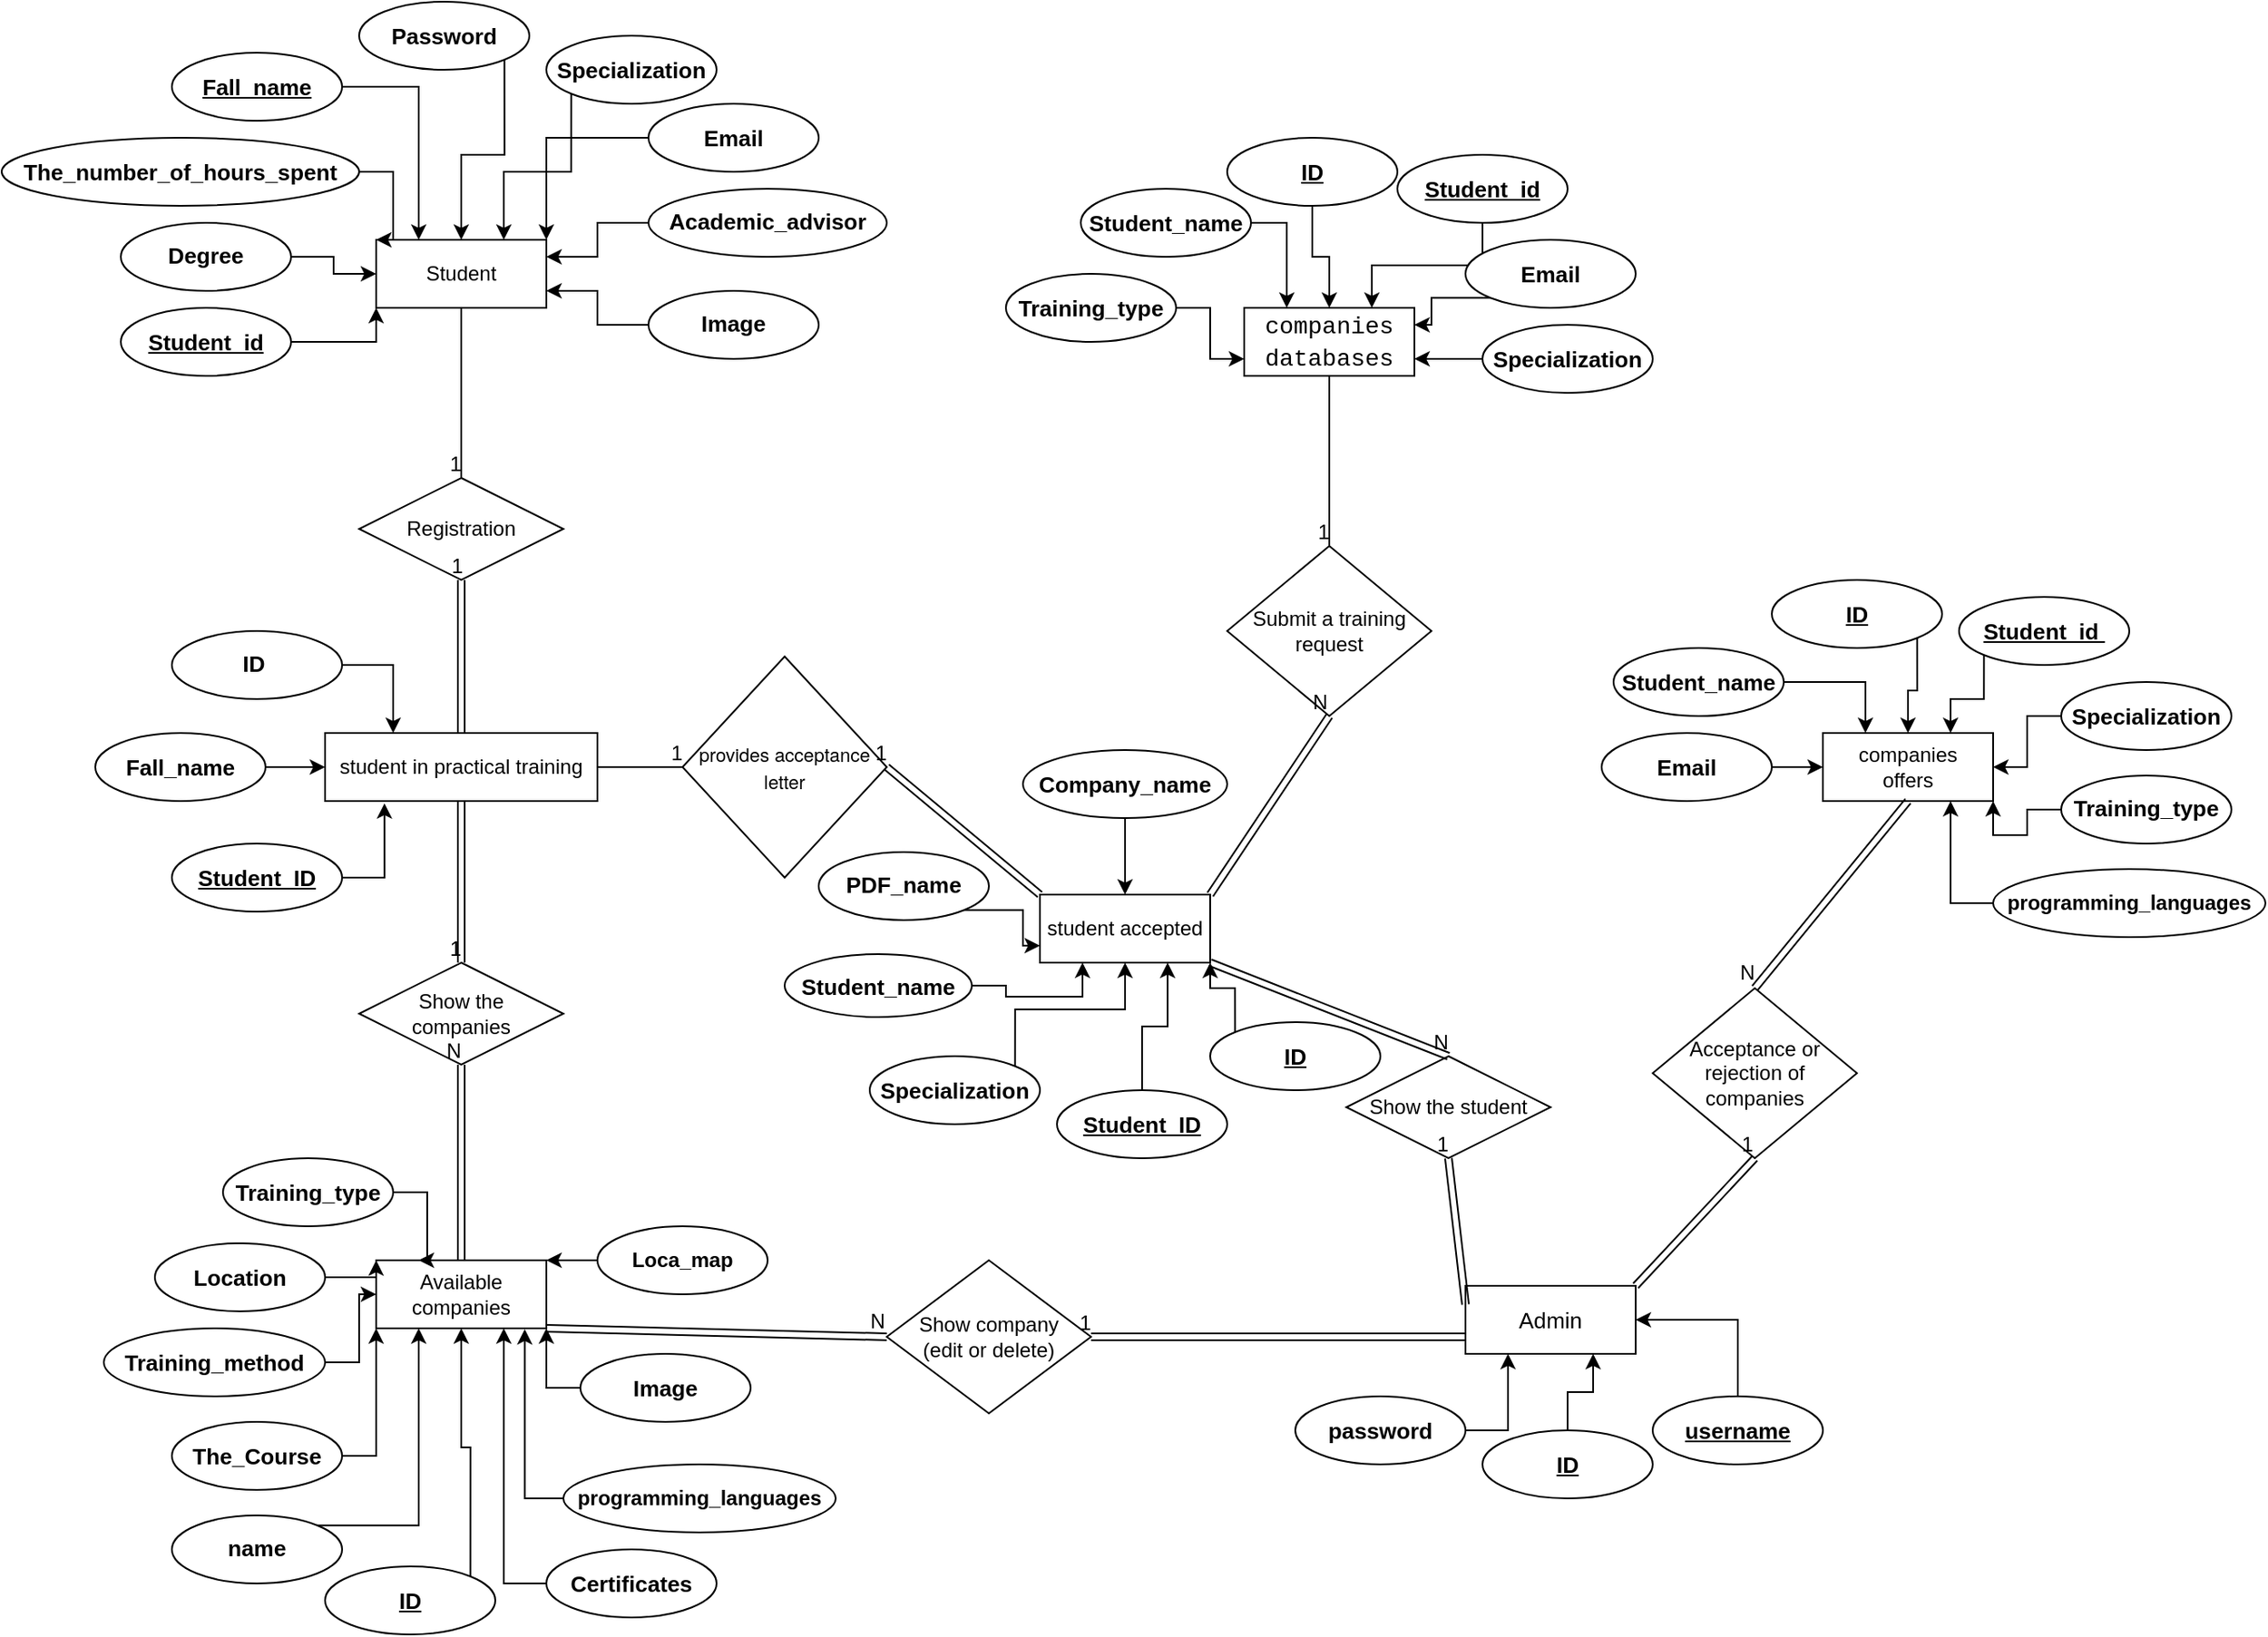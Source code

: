 <mxfile version="12.9.13" type="device"><diagram id="C5RBs43oDa-KdzZeNtuy" name="Page-1"><mxGraphModel dx="3119" dy="986" grid="1" gridSize="10" guides="1" tooltips="1" connect="1" arrows="1" fold="1" page="1" pageScale="1" pageWidth="827" pageHeight="1169" math="0" shadow="0"><root><mxCell id="WIyWlLk6GJQsqaUBKTNV-0"/><mxCell id="WIyWlLk6GJQsqaUBKTNV-1" parent="WIyWlLk6GJQsqaUBKTNV-0"/><mxCell id="EBYsE_pvQ5f8uuLPag2J-0" value="&lt;span style=&quot;font-size: 13.12px&quot;&gt;Admin&lt;/span&gt;" style="whiteSpace=wrap;html=1;align=center;" parent="WIyWlLk6GJQsqaUBKTNV-1" vertex="1"><mxGeometry x="640" y="775" width="100" height="40" as="geometry"/></mxCell><mxCell id="EBYsE_pvQ5f8uuLPag2J-1" value="student in practical training" style="whiteSpace=wrap;html=1;align=center;" parent="WIyWlLk6GJQsqaUBKTNV-1" vertex="1"><mxGeometry x="-30" y="450" width="160" height="40" as="geometry"/></mxCell><mxCell id="EBYsE_pvQ5f8uuLPag2J-2" value="student accepted" style="whiteSpace=wrap;html=1;align=center;" parent="WIyWlLk6GJQsqaUBKTNV-1" vertex="1"><mxGeometry x="390" y="545" width="100" height="40" as="geometry"/></mxCell><mxCell id="EBYsE_pvQ5f8uuLPag2J-4" value="Student" style="whiteSpace=wrap;html=1;align=center;" parent="WIyWlLk6GJQsqaUBKTNV-1" vertex="1"><mxGeometry y="160" width="100" height="40" as="geometry"/></mxCell><mxCell id="EBYsE_pvQ5f8uuLPag2J-7" value="companies&lt;br&gt;offers" style="whiteSpace=wrap;html=1;align=center;" parent="WIyWlLk6GJQsqaUBKTNV-1" vertex="1"><mxGeometry x="850" y="450" width="100" height="40" as="geometry"/></mxCell><mxCell id="EBYsE_pvQ5f8uuLPag2J-8" value="&lt;div style=&quot;font-family: &amp;#34;consolas&amp;#34; , &amp;#34;courier new&amp;#34; , monospace ; font-size: 14px ; line-height: 19px&quot;&gt;companies&lt;/div&gt;&lt;div style=&quot;font-family: &amp;#34;consolas&amp;#34; , &amp;#34;courier new&amp;#34; , monospace ; font-size: 14px ; line-height: 19px&quot;&gt;databases&lt;/div&gt;" style="whiteSpace=wrap;html=1;align=center;" parent="WIyWlLk6GJQsqaUBKTNV-1" vertex="1"><mxGeometry x="510" y="200" width="100" height="40" as="geometry"/></mxCell><mxCell id="EBYsE_pvQ5f8uuLPag2J-11" value="Available companies" style="whiteSpace=wrap;html=1;align=center;" parent="WIyWlLk6GJQsqaUBKTNV-1" vertex="1"><mxGeometry y="760" width="100" height="40" as="geometry"/></mxCell><mxCell id="EBYsE_pvQ5f8uuLPag2J-13" value="Registration" style="shape=rhombus;perimeter=rhombusPerimeter;whiteSpace=wrap;html=1;align=center;" parent="WIyWlLk6GJQsqaUBKTNV-1" vertex="1"><mxGeometry x="-10" y="300" width="120" height="60" as="geometry"/></mxCell><mxCell id="EBYsE_pvQ5f8uuLPag2J-16" value="" style="endArrow=none;html=1;rounded=0;exitX=0.5;exitY=1;exitDx=0;exitDy=0;entryX=0.5;entryY=0;entryDx=0;entryDy=0;" parent="WIyWlLk6GJQsqaUBKTNV-1" source="EBYsE_pvQ5f8uuLPag2J-4" target="EBYsE_pvQ5f8uuLPag2J-13" edge="1"><mxGeometry relative="1" as="geometry"><mxPoint x="330" y="440" as="sourcePoint"/><mxPoint x="310" y="220" as="targetPoint"/></mxGeometry></mxCell><mxCell id="EBYsE_pvQ5f8uuLPag2J-17" value="1" style="resizable=0;html=1;align=right;verticalAlign=bottom;" parent="EBYsE_pvQ5f8uuLPag2J-16" connectable="0" vertex="1"><mxGeometry x="1" relative="1" as="geometry"/></mxCell><mxCell id="EBYsE_pvQ5f8uuLPag2J-25" value="" style="shape=link;html=1;rounded=0;entryX=0.5;entryY=1;entryDx=0;entryDy=0;exitX=0.5;exitY=0;exitDx=0;exitDy=0;" parent="WIyWlLk6GJQsqaUBKTNV-1" source="EBYsE_pvQ5f8uuLPag2J-1" target="EBYsE_pvQ5f8uuLPag2J-13" edge="1"><mxGeometry relative="1" as="geometry"><mxPoint x="340" y="430" as="sourcePoint"/><mxPoint x="490" y="440" as="targetPoint"/></mxGeometry></mxCell><mxCell id="EBYsE_pvQ5f8uuLPag2J-26" value="1" style="resizable=0;html=1;align=right;verticalAlign=bottom;" parent="EBYsE_pvQ5f8uuLPag2J-25" connectable="0" vertex="1"><mxGeometry x="1" relative="1" as="geometry"><mxPoint x="1" as="offset"/></mxGeometry></mxCell><mxCell id="EBYsE_pvQ5f8uuLPag2J-27" value="&lt;span style=&quot;font-family: &amp;#34;whitney&amp;#34; , &amp;#34;helvetica neue&amp;#34; , &amp;#34;helvetica&amp;#34; , &amp;#34;arial&amp;#34; , sans-serif ; text-align: left&quot;&gt;&lt;font style=&quot;font-size: 11px&quot;&gt;provides acceptance letter&lt;/font&gt;&lt;/span&gt;" style="shape=rhombus;perimeter=rhombusPerimeter;whiteSpace=wrap;html=1;align=center;" parent="WIyWlLk6GJQsqaUBKTNV-1" vertex="1"><mxGeometry x="180" y="405" width="120" height="130" as="geometry"/></mxCell><mxCell id="EBYsE_pvQ5f8uuLPag2J-34" value="" style="shape=link;html=1;rounded=0;entryX=1;entryY=0.5;entryDx=0;entryDy=0;exitX=0;exitY=0;exitDx=0;exitDy=0;" parent="WIyWlLk6GJQsqaUBKTNV-1" source="EBYsE_pvQ5f8uuLPag2J-2" target="EBYsE_pvQ5f8uuLPag2J-27" edge="1"><mxGeometry relative="1" as="geometry"><mxPoint x="330" y="310" as="sourcePoint"/><mxPoint x="490" y="310" as="targetPoint"/></mxGeometry></mxCell><mxCell id="EBYsE_pvQ5f8uuLPag2J-35" value="1" style="resizable=0;html=1;align=right;verticalAlign=bottom;" parent="EBYsE_pvQ5f8uuLPag2J-34" connectable="0" vertex="1"><mxGeometry x="1" relative="1" as="geometry"/></mxCell><mxCell id="EBYsE_pvQ5f8uuLPag2J-38" value="" style="endArrow=none;html=1;rounded=0;exitX=1;exitY=0.5;exitDx=0;exitDy=0;entryX=0;entryY=0.5;entryDx=0;entryDy=0;" parent="WIyWlLk6GJQsqaUBKTNV-1" source="EBYsE_pvQ5f8uuLPag2J-1" target="EBYsE_pvQ5f8uuLPag2J-27" edge="1"><mxGeometry relative="1" as="geometry"><mxPoint x="330" y="310" as="sourcePoint"/><mxPoint x="490" y="310" as="targetPoint"/></mxGeometry></mxCell><mxCell id="EBYsE_pvQ5f8uuLPag2J-39" value="1" style="resizable=0;html=1;align=right;verticalAlign=bottom;" parent="EBYsE_pvQ5f8uuLPag2J-38" connectable="0" vertex="1"><mxGeometry x="1" relative="1" as="geometry"/></mxCell><mxCell id="EBYsE_pvQ5f8uuLPag2J-41" value="Show the&lt;br&gt;companies" style="shape=rhombus;perimeter=rhombusPerimeter;whiteSpace=wrap;html=1;align=center;" parent="WIyWlLk6GJQsqaUBKTNV-1" vertex="1"><mxGeometry x="-10" y="585" width="120" height="60" as="geometry"/></mxCell><mxCell id="EBYsE_pvQ5f8uuLPag2J-42" value="Acceptance or rejection of companies" style="shape=rhombus;perimeter=rhombusPerimeter;whiteSpace=wrap;html=1;align=center;" parent="WIyWlLk6GJQsqaUBKTNV-1" vertex="1"><mxGeometry x="750" y="600" width="120" height="100" as="geometry"/></mxCell><mxCell id="EBYsE_pvQ5f8uuLPag2J-43" value="Show company&lt;br&gt;(edit or delete)" style="shape=rhombus;perimeter=rhombusPerimeter;whiteSpace=wrap;html=1;align=center;" parent="WIyWlLk6GJQsqaUBKTNV-1" vertex="1"><mxGeometry x="300" y="760" width="120" height="90" as="geometry"/></mxCell><mxCell id="EBYsE_pvQ5f8uuLPag2J-44" value="" style="shape=link;html=1;rounded=0;exitX=0;exitY=0.75;exitDx=0;exitDy=0;entryX=1;entryY=0.5;entryDx=0;entryDy=0;" parent="WIyWlLk6GJQsqaUBKTNV-1" source="EBYsE_pvQ5f8uuLPag2J-0" target="EBYsE_pvQ5f8uuLPag2J-43" edge="1"><mxGeometry relative="1" as="geometry"><mxPoint x="340" y="630" as="sourcePoint"/><mxPoint x="610" y="690" as="targetPoint"/></mxGeometry></mxCell><mxCell id="EBYsE_pvQ5f8uuLPag2J-45" value="1" style="resizable=0;html=1;align=right;verticalAlign=bottom;" parent="EBYsE_pvQ5f8uuLPag2J-44" connectable="0" vertex="1"><mxGeometry x="1" relative="1" as="geometry"/></mxCell><mxCell id="EBYsE_pvQ5f8uuLPag2J-46" value="" style="shape=link;html=1;rounded=0;exitX=1;exitY=1;exitDx=0;exitDy=0;entryX=0;entryY=0.5;entryDx=0;entryDy=0;" parent="WIyWlLk6GJQsqaUBKTNV-1" source="EBYsE_pvQ5f8uuLPag2J-11" target="EBYsE_pvQ5f8uuLPag2J-43" edge="1"><mxGeometry relative="1" as="geometry"><mxPoint x="340" y="630" as="sourcePoint"/><mxPoint x="500" y="630" as="targetPoint"/></mxGeometry></mxCell><mxCell id="EBYsE_pvQ5f8uuLPag2J-47" value="N" style="resizable=0;html=1;align=right;verticalAlign=bottom;" parent="EBYsE_pvQ5f8uuLPag2J-46" connectable="0" vertex="1"><mxGeometry x="1" relative="1" as="geometry"/></mxCell><mxCell id="EBYsE_pvQ5f8uuLPag2J-48" value="" style="shape=link;html=1;rounded=0;exitX=0.5;exitY=1;exitDx=0;exitDy=0;entryX=0.5;entryY=0;entryDx=0;entryDy=0;" parent="WIyWlLk6GJQsqaUBKTNV-1" source="EBYsE_pvQ5f8uuLPag2J-7" target="EBYsE_pvQ5f8uuLPag2J-42" edge="1"><mxGeometry relative="1" as="geometry"><mxPoint x="340" y="630" as="sourcePoint"/><mxPoint x="500" y="630" as="targetPoint"/></mxGeometry></mxCell><mxCell id="EBYsE_pvQ5f8uuLPag2J-49" value="N" style="resizable=0;html=1;align=right;verticalAlign=bottom;" parent="EBYsE_pvQ5f8uuLPag2J-48" connectable="0" vertex="1"><mxGeometry x="1" relative="1" as="geometry"/></mxCell><mxCell id="EBYsE_pvQ5f8uuLPag2J-50" value="" style="shape=link;html=1;rounded=0;entryX=0.5;entryY=1;entryDx=0;entryDy=0;exitX=1;exitY=0;exitDx=0;exitDy=0;" parent="WIyWlLk6GJQsqaUBKTNV-1" source="EBYsE_pvQ5f8uuLPag2J-0" target="EBYsE_pvQ5f8uuLPag2J-42" edge="1"><mxGeometry relative="1" as="geometry"><mxPoint x="340" y="630" as="sourcePoint"/><mxPoint x="500" y="630" as="targetPoint"/></mxGeometry></mxCell><mxCell id="EBYsE_pvQ5f8uuLPag2J-51" value="1" style="resizable=0;html=1;align=right;verticalAlign=bottom;" parent="EBYsE_pvQ5f8uuLPag2J-50" connectable="0" vertex="1"><mxGeometry x="1" relative="1" as="geometry"/></mxCell><mxCell id="EBYsE_pvQ5f8uuLPag2J-52" value="Show the student" style="shape=rhombus;perimeter=rhombusPerimeter;whiteSpace=wrap;html=1;align=center;" parent="WIyWlLk6GJQsqaUBKTNV-1" vertex="1"><mxGeometry x="570" y="640" width="120" height="60" as="geometry"/></mxCell><mxCell id="EBYsE_pvQ5f8uuLPag2J-53" value="" style="shape=link;html=1;rounded=0;exitX=1;exitY=1;exitDx=0;exitDy=0;entryX=0.5;entryY=0;entryDx=0;entryDy=0;" parent="WIyWlLk6GJQsqaUBKTNV-1" source="EBYsE_pvQ5f8uuLPag2J-2" target="EBYsE_pvQ5f8uuLPag2J-52" edge="1"><mxGeometry relative="1" as="geometry"><mxPoint x="340" y="630" as="sourcePoint"/><mxPoint x="500" y="630" as="targetPoint"/></mxGeometry></mxCell><mxCell id="EBYsE_pvQ5f8uuLPag2J-54" value="N" style="resizable=0;html=1;align=right;verticalAlign=bottom;" parent="EBYsE_pvQ5f8uuLPag2J-53" connectable="0" vertex="1"><mxGeometry x="1" relative="1" as="geometry"/></mxCell><mxCell id="EBYsE_pvQ5f8uuLPag2J-55" value="" style="shape=link;html=1;rounded=0;entryX=0.5;entryY=1;entryDx=0;entryDy=0;" parent="WIyWlLk6GJQsqaUBKTNV-1" target="EBYsE_pvQ5f8uuLPag2J-52" edge="1"><mxGeometry relative="1" as="geometry"><mxPoint x="640" y="786" as="sourcePoint"/><mxPoint x="530" y="680" as="targetPoint"/></mxGeometry></mxCell><mxCell id="EBYsE_pvQ5f8uuLPag2J-56" value="1" style="resizable=0;html=1;align=right;verticalAlign=bottom;" parent="EBYsE_pvQ5f8uuLPag2J-55" connectable="0" vertex="1"><mxGeometry x="1" relative="1" as="geometry"/></mxCell><mxCell id="EBYsE_pvQ5f8uuLPag2J-58" value="Submit a training request" style="shape=rhombus;perimeter=rhombusPerimeter;whiteSpace=wrap;html=1;align=center;" parent="WIyWlLk6GJQsqaUBKTNV-1" vertex="1"><mxGeometry x="500" y="340" width="120" height="100" as="geometry"/></mxCell><mxCell id="EBYsE_pvQ5f8uuLPag2J-59" value="" style="shape=link;html=1;rounded=0;entryX=0.5;entryY=1;entryDx=0;entryDy=0;exitX=1;exitY=0;exitDx=0;exitDy=0;" parent="WIyWlLk6GJQsqaUBKTNV-1" source="EBYsE_pvQ5f8uuLPag2J-2" target="EBYsE_pvQ5f8uuLPag2J-58" edge="1"><mxGeometry relative="1" as="geometry"><mxPoint x="550" y="507" as="sourcePoint"/><mxPoint x="500" y="490" as="targetPoint"/></mxGeometry></mxCell><mxCell id="EBYsE_pvQ5f8uuLPag2J-60" value="N" style="resizable=0;html=1;align=right;verticalAlign=bottom;" parent="EBYsE_pvQ5f8uuLPag2J-59" connectable="0" vertex="1"><mxGeometry x="1" relative="1" as="geometry"/></mxCell><mxCell id="EBYsE_pvQ5f8uuLPag2J-63" value="" style="shape=link;html=1;rounded=0;exitX=0.5;exitY=0;exitDx=0;exitDy=0;entryX=0.5;entryY=1;entryDx=0;entryDy=0;" parent="WIyWlLk6GJQsqaUBKTNV-1" source="EBYsE_pvQ5f8uuLPag2J-11" target="EBYsE_pvQ5f8uuLPag2J-41" edge="1"><mxGeometry relative="1" as="geometry"><mxPoint x="340" y="630" as="sourcePoint"/><mxPoint x="500" y="630" as="targetPoint"/></mxGeometry></mxCell><mxCell id="EBYsE_pvQ5f8uuLPag2J-64" value="N" style="resizable=0;html=1;align=right;verticalAlign=bottom;" parent="EBYsE_pvQ5f8uuLPag2J-63" connectable="0" vertex="1"><mxGeometry x="1" relative="1" as="geometry"/></mxCell><mxCell id="EBYsE_pvQ5f8uuLPag2J-69" value="" style="shape=link;html=1;rounded=0;exitX=0.5;exitY=1;exitDx=0;exitDy=0;entryX=0.5;entryY=0;entryDx=0;entryDy=0;" parent="WIyWlLk6GJQsqaUBKTNV-1" source="EBYsE_pvQ5f8uuLPag2J-1" target="EBYsE_pvQ5f8uuLPag2J-41" edge="1"><mxGeometry relative="1" as="geometry"><mxPoint x="360" y="600" as="sourcePoint"/><mxPoint x="520" y="600" as="targetPoint"/></mxGeometry></mxCell><mxCell id="EBYsE_pvQ5f8uuLPag2J-70" value="1" style="resizable=0;html=1;align=right;verticalAlign=bottom;" parent="EBYsE_pvQ5f8uuLPag2J-69" connectable="0" vertex="1"><mxGeometry x="1" relative="1" as="geometry"/></mxCell><mxCell id="EBYsE_pvQ5f8uuLPag2J-72" value="" style="endArrow=none;html=1;rounded=0;exitX=0.5;exitY=1;exitDx=0;exitDy=0;entryX=0.5;entryY=0;entryDx=0;entryDy=0;" parent="WIyWlLk6GJQsqaUBKTNV-1" source="EBYsE_pvQ5f8uuLPag2J-8" target="EBYsE_pvQ5f8uuLPag2J-58" edge="1"><mxGeometry relative="1" as="geometry"><mxPoint x="360" y="330" as="sourcePoint"/><mxPoint x="520" y="330" as="targetPoint"/></mxGeometry></mxCell><mxCell id="EBYsE_pvQ5f8uuLPag2J-73" value="1" style="resizable=0;html=1;align=right;verticalAlign=bottom;" parent="EBYsE_pvQ5f8uuLPag2J-72" connectable="0" vertex="1"><mxGeometry x="1" relative="1" as="geometry"/></mxCell><mxCell id="EBYsE_pvQ5f8uuLPag2J-88" style="edgeStyle=orthogonalEdgeStyle;rounded=0;orthogonalLoop=1;jettySize=auto;html=1;exitX=1;exitY=0.5;exitDx=0;exitDy=0;entryX=0;entryY=1;entryDx=0;entryDy=0;" parent="WIyWlLk6GJQsqaUBKTNV-1" source="EBYsE_pvQ5f8uuLPag2J-74" target="EBYsE_pvQ5f8uuLPag2J-4" edge="1"><mxGeometry relative="1" as="geometry"/></mxCell><mxCell id="EBYsE_pvQ5f8uuLPag2J-74" value="&lt;span style=&quot;font-family: sans-serif ; font-size: 13.12px ; font-weight: 700 ; text-align: left&quot;&gt;Student_id&lt;/span&gt;" style="ellipse;whiteSpace=wrap;html=1;align=center;fontStyle=4;" parent="WIyWlLk6GJQsqaUBKTNV-1" vertex="1"><mxGeometry x="-150" y="200" width="100" height="40" as="geometry"/></mxCell><mxCell id="EBYsE_pvQ5f8uuLPag2J-84" style="edgeStyle=orthogonalEdgeStyle;rounded=0;orthogonalLoop=1;jettySize=auto;html=1;exitX=0;exitY=0.5;exitDx=0;exitDy=0;entryX=1;entryY=0.25;entryDx=0;entryDy=0;" parent="WIyWlLk6GJQsqaUBKTNV-1" source="EBYsE_pvQ5f8uuLPag2J-75" target="EBYsE_pvQ5f8uuLPag2J-4" edge="1"><mxGeometry relative="1" as="geometry"/></mxCell><mxCell id="EBYsE_pvQ5f8uuLPag2J-75" value="&lt;br&gt;&lt;table id=&quot;tablestructure&quot; class=&quot;table table-light table-striped table-hover w-auto&quot; style=&quot;box-sizing: border-box ; border-collapse: collapse ; margin-bottom: 1rem ; font-family: sans-serif ; font-size: 13.12px ; text-align: left ; width: auto&quot;&gt;&lt;tbody style=&quot;box-sizing: border-box&quot;&gt;&lt;tr style=&quot;box-sizing: border-box&quot;&gt;&lt;th class=&quot;nowrap&quot; style=&quot;box-sizing: border-box ; text-align: left ; padding: 0.1em 0.3em ; vertical-align: middle ; border-top: 0px solid rgb(251 , 252 , 252) ; border-right-color: rgb(251 , 252 , 252) ; border-bottom-color: rgb(251 , 252 , 252) ; border-left-color: rgb(251 , 252 , 252) ; text-shadow: rgb(255 , 255 , 255) 0px 1px 0px&quot;&gt;&lt;label for=&quot;checkbox_row_7&quot; style=&quot;box-sizing: border-box ; display: inline-block ; margin: 0.3rem 0px&quot;&gt;Academic_advisor&lt;/label&gt;&lt;/th&gt;&lt;/tr&gt;&lt;/tbody&gt;&lt;/table&gt;" style="ellipse;whiteSpace=wrap;html=1;align=center;" parent="WIyWlLk6GJQsqaUBKTNV-1" vertex="1"><mxGeometry x="160" y="130" width="140" height="40" as="geometry"/></mxCell><mxCell id="EBYsE_pvQ5f8uuLPag2J-85" style="edgeStyle=orthogonalEdgeStyle;rounded=0;orthogonalLoop=1;jettySize=auto;html=1;exitX=0;exitY=0.5;exitDx=0;exitDy=0;entryX=1;entryY=0;entryDx=0;entryDy=0;" parent="WIyWlLk6GJQsqaUBKTNV-1" source="EBYsE_pvQ5f8uuLPag2J-76" target="EBYsE_pvQ5f8uuLPag2J-4" edge="1"><mxGeometry relative="1" as="geometry"/></mxCell><mxCell id="EBYsE_pvQ5f8uuLPag2J-76" value="&lt;span style=&quot;font-family: sans-serif ; font-size: 13.12px ; font-weight: 700 ; text-align: left&quot;&gt;Email&lt;/span&gt;" style="ellipse;whiteSpace=wrap;html=1;align=center;" parent="WIyWlLk6GJQsqaUBKTNV-1" vertex="1"><mxGeometry x="160" y="80" width="100" height="40" as="geometry"/></mxCell><mxCell id="EBYsE_pvQ5f8uuLPag2J-90" style="edgeStyle=orthogonalEdgeStyle;rounded=0;orthogonalLoop=1;jettySize=auto;html=1;exitX=1;exitY=0.5;exitDx=0;exitDy=0;entryX=0;entryY=0;entryDx=0;entryDy=0;" parent="WIyWlLk6GJQsqaUBKTNV-1" source="EBYsE_pvQ5f8uuLPag2J-77" target="EBYsE_pvQ5f8uuLPag2J-4" edge="1"><mxGeometry relative="1" as="geometry"/></mxCell><mxCell id="EBYsE_pvQ5f8uuLPag2J-77" value="&lt;span style=&quot;font-family: sans-serif ; font-size: 13.12px ; font-weight: 700 ; text-align: left&quot;&gt;The_number_of_hours_spent&lt;/span&gt;" style="ellipse;whiteSpace=wrap;html=1;align=center;" parent="WIyWlLk6GJQsqaUBKTNV-1" vertex="1"><mxGeometry x="-220" y="100" width="210" height="40" as="geometry"/></mxCell><mxCell id="EBYsE_pvQ5f8uuLPag2J-89" style="edgeStyle=orthogonalEdgeStyle;rounded=0;orthogonalLoop=1;jettySize=auto;html=1;exitX=1;exitY=0.5;exitDx=0;exitDy=0;entryX=0;entryY=0.5;entryDx=0;entryDy=0;" parent="WIyWlLk6GJQsqaUBKTNV-1" source="EBYsE_pvQ5f8uuLPag2J-78" target="EBYsE_pvQ5f8uuLPag2J-4" edge="1"><mxGeometry relative="1" as="geometry"/></mxCell><mxCell id="EBYsE_pvQ5f8uuLPag2J-78" value="&lt;br&gt;&lt;table id=&quot;tablestructure&quot; class=&quot;table table-light table-striped table-hover w-auto&quot; style=&quot;box-sizing: border-box ; border-collapse: collapse ; margin-bottom: 1rem ; font-family: sans-serif ; font-size: 13.12px ; text-align: left ; width: auto&quot;&gt;&lt;tbody style=&quot;box-sizing: border-box&quot;&gt;&lt;tr style=&quot;box-sizing: border-box&quot;&gt;&lt;th class=&quot;nowrap&quot; style=&quot;box-sizing: border-box ; text-align: left ; padding: 0.1em 0.3em ; vertical-align: middle ; border-top: 0px solid rgb(251 , 252 , 252) ; border-right-color: rgb(251 , 252 , 252) ; border-bottom-color: rgb(251 , 252 , 252) ; border-left-color: rgb(251 , 252 , 252) ; text-shadow: rgb(255 , 255 , 255) 0px 1px 0px&quot;&gt;&lt;label for=&quot;checkbox_row_9&quot; style=&quot;box-sizing: border-box ; display: inline-block ; margin: 0.3rem 0px&quot;&gt;Degree&lt;/label&gt;&lt;/th&gt;&lt;/tr&gt;&lt;/tbody&gt;&lt;/table&gt;" style="ellipse;whiteSpace=wrap;html=1;align=center;" parent="WIyWlLk6GJQsqaUBKTNV-1" vertex="1"><mxGeometry x="-150" y="150" width="100" height="40" as="geometry"/></mxCell><mxCell id="EBYsE_pvQ5f8uuLPag2J-86" style="edgeStyle=orthogonalEdgeStyle;rounded=0;orthogonalLoop=1;jettySize=auto;html=1;exitX=0;exitY=1;exitDx=0;exitDy=0;entryX=0.75;entryY=0;entryDx=0;entryDy=0;" parent="WIyWlLk6GJQsqaUBKTNV-1" source="EBYsE_pvQ5f8uuLPag2J-79" target="EBYsE_pvQ5f8uuLPag2J-4" edge="1"><mxGeometry relative="1" as="geometry"/></mxCell><mxCell id="EBYsE_pvQ5f8uuLPag2J-79" value="&lt;span style=&quot;font-family: sans-serif ; font-size: 13.12px ; font-weight: 700 ; text-align: left&quot;&gt;Specialization&lt;/span&gt;" style="ellipse;whiteSpace=wrap;html=1;align=center;" parent="WIyWlLk6GJQsqaUBKTNV-1" vertex="1"><mxGeometry x="100" y="40" width="100" height="40" as="geometry"/></mxCell><mxCell id="EBYsE_pvQ5f8uuLPag2J-92" style="edgeStyle=orthogonalEdgeStyle;rounded=0;orthogonalLoop=1;jettySize=auto;html=1;exitX=1;exitY=1;exitDx=0;exitDy=0;" parent="WIyWlLk6GJQsqaUBKTNV-1" source="EBYsE_pvQ5f8uuLPag2J-80" target="EBYsE_pvQ5f8uuLPag2J-4" edge="1"><mxGeometry relative="1" as="geometry"/></mxCell><mxCell id="EBYsE_pvQ5f8uuLPag2J-80" value="&lt;span style=&quot;font-family: sans-serif ; font-size: 13.12px ; font-weight: 700 ; text-align: left&quot;&gt;Password&lt;/span&gt;" style="ellipse;whiteSpace=wrap;html=1;align=center;" parent="WIyWlLk6GJQsqaUBKTNV-1" vertex="1"><mxGeometry x="-10" y="20" width="100" height="40" as="geometry"/></mxCell><mxCell id="EBYsE_pvQ5f8uuLPag2J-83" style="edgeStyle=orthogonalEdgeStyle;rounded=0;orthogonalLoop=1;jettySize=auto;html=1;exitX=0;exitY=0.5;exitDx=0;exitDy=0;entryX=1;entryY=0.75;entryDx=0;entryDy=0;" parent="WIyWlLk6GJQsqaUBKTNV-1" source="EBYsE_pvQ5f8uuLPag2J-82" target="EBYsE_pvQ5f8uuLPag2J-4" edge="1"><mxGeometry relative="1" as="geometry"/></mxCell><mxCell id="EBYsE_pvQ5f8uuLPag2J-82" value="&lt;br&gt;&lt;table id=&quot;tablestructure&quot; class=&quot;table table-light table-striped table-hover w-auto&quot; style=&quot;box-sizing: border-box ; border-collapse: collapse ; margin-bottom: 1rem ; font-family: sans-serif ; font-size: 13.12px ; text-align: left ; width: auto&quot;&gt;&lt;tbody style=&quot;box-sizing: border-box&quot;&gt;&lt;tr style=&quot;box-sizing: border-box&quot;&gt;&lt;th class=&quot;nowrap&quot; style=&quot;box-sizing: border-box ; text-align: left ; padding: 0.1em 0.3em ; vertical-align: middle ; border-top: 0px solid rgb(251 , 252 , 252) ; border-right-color: rgb(251 , 252 , 252) ; border-bottom-color: rgb(251 , 252 , 252) ; border-left-color: rgb(251 , 252 , 252) ; text-shadow: rgb(255 , 255 , 255) 0px 1px 0px&quot;&gt;&lt;label for=&quot;checkbox_row_10&quot; style=&quot;box-sizing: border-box ; display: inline-block ; margin: 0.3rem 0px&quot;&gt;Image&lt;/label&gt;&lt;/th&gt;&lt;/tr&gt;&lt;/tbody&gt;&lt;/table&gt;" style="ellipse;whiteSpace=wrap;html=1;align=center;" parent="WIyWlLk6GJQsqaUBKTNV-1" vertex="1"><mxGeometry x="160" y="190" width="100" height="40" as="geometry"/></mxCell><mxCell id="EBYsE_pvQ5f8uuLPag2J-91" style="edgeStyle=orthogonalEdgeStyle;rounded=0;orthogonalLoop=1;jettySize=auto;html=1;exitX=1;exitY=0.5;exitDx=0;exitDy=0;entryX=0.25;entryY=0;entryDx=0;entryDy=0;" parent="WIyWlLk6GJQsqaUBKTNV-1" source="EBYsE_pvQ5f8uuLPag2J-87" target="EBYsE_pvQ5f8uuLPag2J-4" edge="1"><mxGeometry relative="1" as="geometry"/></mxCell><mxCell id="EBYsE_pvQ5f8uuLPag2J-87" value="&lt;span style=&quot;font-family: sans-serif ; font-size: 13.12px ; font-weight: 700 ; text-align: left&quot;&gt;Fall_name&lt;/span&gt;" style="ellipse;whiteSpace=wrap;html=1;align=center;fontStyle=4;" parent="WIyWlLk6GJQsqaUBKTNV-1" vertex="1"><mxGeometry x="-120" y="50" width="100" height="40" as="geometry"/></mxCell><mxCell id="EBYsE_pvQ5f8uuLPag2J-107" style="edgeStyle=orthogonalEdgeStyle;rounded=0;orthogonalLoop=1;jettySize=auto;html=1;exitX=1;exitY=0;exitDx=0;exitDy=0;entryX=0.25;entryY=1;entryDx=0;entryDy=0;" parent="WIyWlLk6GJQsqaUBKTNV-1" source="EBYsE_pvQ5f8uuLPag2J-95" target="EBYsE_pvQ5f8uuLPag2J-11" edge="1"><mxGeometry relative="1" as="geometry"/></mxCell><mxCell id="EBYsE_pvQ5f8uuLPag2J-95" value="&lt;br&gt;&lt;table id=&quot;tablestructure&quot; class=&quot;table table-light table-striped table-hover w-auto&quot; style=&quot;box-sizing: border-box ; border-collapse: collapse ; margin-bottom: 1rem ; font-family: sans-serif ; font-size: 13.12px ; text-align: left ; width: auto&quot;&gt;&lt;tbody style=&quot;box-sizing: border-box&quot;&gt;&lt;tr style=&quot;box-sizing: border-box&quot;&gt;&lt;th class=&quot;nowrap&quot; style=&quot;box-sizing: border-box ; text-align: left ; padding: 0.1em 0.3em ; vertical-align: middle ; border-top: 0px solid rgb(251 , 252 , 252) ; border-right-color: rgb(251 , 252 , 252) ; border-bottom-color: rgb(251 , 252 , 252) ; border-left-color: rgb(251 , 252 , 252) ; text-shadow: rgb(255 , 255 , 255) 0px 1px 0px&quot;&gt;&lt;label for=&quot;checkbox_row_2&quot; style=&quot;box-sizing: border-box ; display: inline-block ; margin: 0.3rem 0px&quot;&gt;name&lt;/label&gt;&lt;/th&gt;&lt;/tr&gt;&lt;/tbody&gt;&lt;/table&gt;" style="ellipse;whiteSpace=wrap;html=1;align=center;fontStyle=4;" parent="WIyWlLk6GJQsqaUBKTNV-1" vertex="1"><mxGeometry x="-120" y="910" width="100" height="40" as="geometry"/></mxCell><mxCell id="EBYsE_pvQ5f8uuLPag2J-108" style="edgeStyle=orthogonalEdgeStyle;rounded=0;orthogonalLoop=1;jettySize=auto;html=1;exitX=1;exitY=0;exitDx=0;exitDy=0;entryX=0.5;entryY=1;entryDx=0;entryDy=0;" parent="WIyWlLk6GJQsqaUBKTNV-1" source="EBYsE_pvQ5f8uuLPag2J-96" target="EBYsE_pvQ5f8uuLPag2J-11" edge="1"><mxGeometry relative="1" as="geometry"/></mxCell><mxCell id="EBYsE_pvQ5f8uuLPag2J-96" value="&lt;span style=&quot;font-family: sans-serif ; font-size: 13.12px ; font-weight: 700 ; text-align: left&quot;&gt;ID&lt;/span&gt;" style="ellipse;whiteSpace=wrap;html=1;align=center;fontStyle=4;" parent="WIyWlLk6GJQsqaUBKTNV-1" vertex="1"><mxGeometry x="-30" y="940" width="100" height="40" as="geometry"/></mxCell><mxCell id="EBYsE_pvQ5f8uuLPag2J-110" style="edgeStyle=orthogonalEdgeStyle;rounded=0;orthogonalLoop=1;jettySize=auto;html=1;exitX=0;exitY=0.5;exitDx=0;exitDy=0;entryX=1;entryY=1;entryDx=0;entryDy=0;" parent="WIyWlLk6GJQsqaUBKTNV-1" source="EBYsE_pvQ5f8uuLPag2J-97" target="EBYsE_pvQ5f8uuLPag2J-11" edge="1"><mxGeometry relative="1" as="geometry"/></mxCell><mxCell id="EBYsE_pvQ5f8uuLPag2J-97" value="&lt;span style=&quot;font-family: sans-serif ; font-size: 13.12px ; font-weight: 700 ; text-align: left&quot;&gt;Image&lt;/span&gt;" style="ellipse;whiteSpace=wrap;html=1;align=center;" parent="WIyWlLk6GJQsqaUBKTNV-1" vertex="1"><mxGeometry x="120" y="815" width="100" height="40" as="geometry"/></mxCell><mxCell id="EBYsE_pvQ5f8uuLPag2J-103" style="edgeStyle=orthogonalEdgeStyle;rounded=0;orthogonalLoop=1;jettySize=auto;html=1;exitX=1;exitY=0.5;exitDx=0;exitDy=0;entryX=0.25;entryY=0;entryDx=0;entryDy=0;" parent="WIyWlLk6GJQsqaUBKTNV-1" source="EBYsE_pvQ5f8uuLPag2J-98" target="EBYsE_pvQ5f8uuLPag2J-11" edge="1"><mxGeometry relative="1" as="geometry"/></mxCell><mxCell id="EBYsE_pvQ5f8uuLPag2J-98" value="&lt;span style=&quot;font-family: sans-serif ; font-size: 13.12px ; font-weight: 700 ; text-align: left&quot;&gt;Training_type&lt;/span&gt;" style="ellipse;whiteSpace=wrap;html=1;align=center;" parent="WIyWlLk6GJQsqaUBKTNV-1" vertex="1"><mxGeometry x="-90" y="700" width="100" height="40" as="geometry"/></mxCell><mxCell id="EBYsE_pvQ5f8uuLPag2J-109" style="edgeStyle=orthogonalEdgeStyle;rounded=0;orthogonalLoop=1;jettySize=auto;html=1;exitX=0;exitY=0.5;exitDx=0;exitDy=0;entryX=0.75;entryY=1;entryDx=0;entryDy=0;" parent="WIyWlLk6GJQsqaUBKTNV-1" source="EBYsE_pvQ5f8uuLPag2J-99" target="EBYsE_pvQ5f8uuLPag2J-11" edge="1"><mxGeometry relative="1" as="geometry"/></mxCell><mxCell id="EBYsE_pvQ5f8uuLPag2J-99" value="&lt;span style=&quot;font-family: sans-serif ; font-size: 13.12px ; font-weight: 700 ; text-align: left&quot;&gt;Certificates&lt;/span&gt;" style="ellipse;whiteSpace=wrap;html=1;align=center;" parent="WIyWlLk6GJQsqaUBKTNV-1" vertex="1"><mxGeometry x="100" y="930" width="100" height="40" as="geometry"/></mxCell><mxCell id="EBYsE_pvQ5f8uuLPag2J-104" style="edgeStyle=orthogonalEdgeStyle;rounded=0;orthogonalLoop=1;jettySize=auto;html=1;exitX=1;exitY=0.5;exitDx=0;exitDy=0;entryX=0;entryY=0;entryDx=0;entryDy=0;" parent="WIyWlLk6GJQsqaUBKTNV-1" source="EBYsE_pvQ5f8uuLPag2J-100" target="EBYsE_pvQ5f8uuLPag2J-11" edge="1"><mxGeometry relative="1" as="geometry"/></mxCell><mxCell id="EBYsE_pvQ5f8uuLPag2J-100" value="&lt;span style=&quot;font-family: sans-serif ; font-size: 13.12px ; font-weight: 700 ; text-align: left&quot;&gt;Location&lt;/span&gt;" style="ellipse;whiteSpace=wrap;html=1;align=center;" parent="WIyWlLk6GJQsqaUBKTNV-1" vertex="1"><mxGeometry x="-130" y="750" width="100" height="40" as="geometry"/></mxCell><mxCell id="EBYsE_pvQ5f8uuLPag2J-105" style="edgeStyle=orthogonalEdgeStyle;rounded=0;orthogonalLoop=1;jettySize=auto;html=1;exitX=1;exitY=0.5;exitDx=0;exitDy=0;entryX=0;entryY=0.5;entryDx=0;entryDy=0;" parent="WIyWlLk6GJQsqaUBKTNV-1" source="EBYsE_pvQ5f8uuLPag2J-101" target="EBYsE_pvQ5f8uuLPag2J-11" edge="1"><mxGeometry relative="1" as="geometry"/></mxCell><mxCell id="EBYsE_pvQ5f8uuLPag2J-101" value="&lt;span style=&quot;font-family: sans-serif ; font-size: 13.12px ; font-weight: 700 ; text-align: left&quot;&gt;Training_method&lt;/span&gt;" style="ellipse;whiteSpace=wrap;html=1;align=center;" parent="WIyWlLk6GJQsqaUBKTNV-1" vertex="1"><mxGeometry x="-160" y="800" width="130" height="40" as="geometry"/></mxCell><mxCell id="EBYsE_pvQ5f8uuLPag2J-106" style="edgeStyle=orthogonalEdgeStyle;rounded=0;orthogonalLoop=1;jettySize=auto;html=1;exitX=1;exitY=0.5;exitDx=0;exitDy=0;entryX=0;entryY=1;entryDx=0;entryDy=0;" parent="WIyWlLk6GJQsqaUBKTNV-1" source="EBYsE_pvQ5f8uuLPag2J-102" target="EBYsE_pvQ5f8uuLPag2J-11" edge="1"><mxGeometry relative="1" as="geometry"/></mxCell><mxCell id="EBYsE_pvQ5f8uuLPag2J-102" value="&lt;span style=&quot;font-family: sans-serif ; font-size: 13.12px ; font-weight: 700 ; text-align: left&quot;&gt;The_Course&lt;/span&gt;" style="ellipse;whiteSpace=wrap;html=1;align=center;" parent="WIyWlLk6GJQsqaUBKTNV-1" vertex="1"><mxGeometry x="-120" y="855" width="100" height="40" as="geometry"/></mxCell><mxCell id="EBYsE_pvQ5f8uuLPag2J-115" style="edgeStyle=orthogonalEdgeStyle;rounded=0;orthogonalLoop=1;jettySize=auto;html=1;exitX=0.5;exitY=0;exitDx=0;exitDy=0;entryX=0.75;entryY=1;entryDx=0;entryDy=0;" parent="WIyWlLk6GJQsqaUBKTNV-1" source="EBYsE_pvQ5f8uuLPag2J-111" target="EBYsE_pvQ5f8uuLPag2J-0" edge="1"><mxGeometry relative="1" as="geometry"/></mxCell><mxCell id="EBYsE_pvQ5f8uuLPag2J-111" value="&lt;span style=&quot;font-family: sans-serif ; font-size: 13.12px ; font-weight: 700 ; text-align: left&quot;&gt;ID&lt;/span&gt;" style="ellipse;whiteSpace=wrap;html=1;align=center;fontStyle=4;" parent="WIyWlLk6GJQsqaUBKTNV-1" vertex="1"><mxGeometry x="650" y="860" width="100" height="40" as="geometry"/></mxCell><mxCell id="EBYsE_pvQ5f8uuLPag2J-114" style="edgeStyle=orthogonalEdgeStyle;rounded=0;orthogonalLoop=1;jettySize=auto;html=1;exitX=0.5;exitY=0;exitDx=0;exitDy=0;entryX=1;entryY=0.5;entryDx=0;entryDy=0;" parent="WIyWlLk6GJQsqaUBKTNV-1" source="EBYsE_pvQ5f8uuLPag2J-112" target="EBYsE_pvQ5f8uuLPag2J-0" edge="1"><mxGeometry relative="1" as="geometry"/></mxCell><mxCell id="EBYsE_pvQ5f8uuLPag2J-112" value="&lt;span style=&quot;font-family: sans-serif ; font-size: 13.12px ; font-weight: 700 ; text-align: left&quot;&gt;username&lt;/span&gt;" style="ellipse;whiteSpace=wrap;html=1;align=center;fontStyle=4;" parent="WIyWlLk6GJQsqaUBKTNV-1" vertex="1"><mxGeometry x="750" y="840" width="100" height="40" as="geometry"/></mxCell><mxCell id="EBYsE_pvQ5f8uuLPag2J-116" style="edgeStyle=orthogonalEdgeStyle;rounded=0;orthogonalLoop=1;jettySize=auto;html=1;exitX=1;exitY=0.5;exitDx=0;exitDy=0;entryX=0.25;entryY=1;entryDx=0;entryDy=0;" parent="WIyWlLk6GJQsqaUBKTNV-1" source="EBYsE_pvQ5f8uuLPag2J-113" target="EBYsE_pvQ5f8uuLPag2J-0" edge="1"><mxGeometry relative="1" as="geometry"/></mxCell><mxCell id="EBYsE_pvQ5f8uuLPag2J-113" value="&lt;span style=&quot;font-family: sans-serif ; font-size: 13.12px ; font-weight: 700 ; text-align: left&quot;&gt;password&lt;/span&gt;" style="ellipse;whiteSpace=wrap;html=1;align=center;" parent="WIyWlLk6GJQsqaUBKTNV-1" vertex="1"><mxGeometry x="540" y="840" width="100" height="40" as="geometry"/></mxCell><mxCell id="EBYsE_pvQ5f8uuLPag2J-125" style="edgeStyle=orthogonalEdgeStyle;rounded=0;orthogonalLoop=1;jettySize=auto;html=1;exitX=0;exitY=1;exitDx=0;exitDy=0;entryX=0.75;entryY=0;entryDx=0;entryDy=0;" parent="WIyWlLk6GJQsqaUBKTNV-1" source="EBYsE_pvQ5f8uuLPag2J-117" target="EBYsE_pvQ5f8uuLPag2J-7" edge="1"><mxGeometry relative="1" as="geometry"/></mxCell><mxCell id="EBYsE_pvQ5f8uuLPag2J-117" value="&lt;span style=&quot;font-family: sans-serif ; font-size: 13.12px ; font-weight: 700 ; text-align: left&quot;&gt;Student_id&amp;nbsp;&lt;/span&gt;" style="ellipse;whiteSpace=wrap;html=1;align=center;fontStyle=4;" parent="WIyWlLk6GJQsqaUBKTNV-1" vertex="1"><mxGeometry x="930" y="370" width="100" height="40" as="geometry"/></mxCell><mxCell id="EBYsE_pvQ5f8uuLPag2J-126" style="edgeStyle=orthogonalEdgeStyle;rounded=0;orthogonalLoop=1;jettySize=auto;html=1;exitX=1;exitY=1;exitDx=0;exitDy=0;entryX=0.5;entryY=0;entryDx=0;entryDy=0;" parent="WIyWlLk6GJQsqaUBKTNV-1" source="EBYsE_pvQ5f8uuLPag2J-118" target="EBYsE_pvQ5f8uuLPag2J-7" edge="1"><mxGeometry relative="1" as="geometry"/></mxCell><mxCell id="EBYsE_pvQ5f8uuLPag2J-118" value="&lt;span style=&quot;font-family: sans-serif ; font-size: 13.12px ; font-weight: 700 ; text-align: left&quot;&gt;ID&lt;/span&gt;" style="ellipse;whiteSpace=wrap;html=1;align=center;fontStyle=4;" parent="WIyWlLk6GJQsqaUBKTNV-1" vertex="1"><mxGeometry x="820" y="360" width="100" height="40" as="geometry"/></mxCell><mxCell id="EBYsE_pvQ5f8uuLPag2J-128" style="edgeStyle=orthogonalEdgeStyle;rounded=0;orthogonalLoop=1;jettySize=auto;html=1;exitX=1;exitY=0.5;exitDx=0;exitDy=0;entryX=0;entryY=0.5;entryDx=0;entryDy=0;" parent="WIyWlLk6GJQsqaUBKTNV-1" source="EBYsE_pvQ5f8uuLPag2J-119" target="EBYsE_pvQ5f8uuLPag2J-7" edge="1"><mxGeometry relative="1" as="geometry"/></mxCell><mxCell id="EBYsE_pvQ5f8uuLPag2J-119" value="&lt;span style=&quot;font-family: sans-serif ; font-size: 13.12px ; font-weight: 700 ; text-align: left&quot;&gt;Email&lt;/span&gt;" style="ellipse;whiteSpace=wrap;html=1;align=center;" parent="WIyWlLk6GJQsqaUBKTNV-1" vertex="1"><mxGeometry x="720" y="450" width="100" height="40" as="geometry"/></mxCell><mxCell id="EBYsE_pvQ5f8uuLPag2J-123" style="edgeStyle=orthogonalEdgeStyle;rounded=0;orthogonalLoop=1;jettySize=auto;html=1;exitX=0;exitY=0.5;exitDx=0;exitDy=0;entryX=1;entryY=1;entryDx=0;entryDy=0;" parent="WIyWlLk6GJQsqaUBKTNV-1" source="EBYsE_pvQ5f8uuLPag2J-120" target="EBYsE_pvQ5f8uuLPag2J-7" edge="1"><mxGeometry relative="1" as="geometry"/></mxCell><mxCell id="EBYsE_pvQ5f8uuLPag2J-120" value="&lt;br&gt;&lt;table id=&quot;tablestructure&quot; class=&quot;table table-light table-striped table-hover w-auto&quot; style=&quot;box-sizing: border-box ; border-collapse: collapse ; margin-bottom: 1rem ; font-family: sans-serif ; font-size: 13.12px ; text-align: left ; width: auto&quot;&gt;&lt;tbody style=&quot;box-sizing: border-box&quot;&gt;&lt;tr style=&quot;box-sizing: border-box&quot;&gt;&lt;th class=&quot;nowrap&quot; style=&quot;box-sizing: border-box ; text-align: left ; padding: 0.1em 0.3em ; vertical-align: middle ; border-top: 0px solid rgb(251 , 252 , 252) ; border-right-color: rgb(251 , 252 , 252) ; border-bottom-color: rgb(251 , 252 , 252) ; border-left-color: rgb(251 , 252 , 252) ; text-shadow: rgb(255 , 255 , 255) 0px 1px 0px&quot;&gt;&lt;label for=&quot;checkbox_row_6&quot; style=&quot;box-sizing: border-box ; display: inline-block ; margin: 0.3rem 0px&quot;&gt;Training_type&lt;/label&gt;&lt;/th&gt;&lt;/tr&gt;&lt;/tbody&gt;&lt;/table&gt;" style="ellipse;whiteSpace=wrap;html=1;align=center;" parent="WIyWlLk6GJQsqaUBKTNV-1" vertex="1"><mxGeometry x="990" y="475" width="100" height="40" as="geometry"/></mxCell><mxCell id="EBYsE_pvQ5f8uuLPag2J-124" style="edgeStyle=orthogonalEdgeStyle;rounded=0;orthogonalLoop=1;jettySize=auto;html=1;exitX=0;exitY=0.5;exitDx=0;exitDy=0;entryX=1;entryY=0.5;entryDx=0;entryDy=0;" parent="WIyWlLk6GJQsqaUBKTNV-1" source="EBYsE_pvQ5f8uuLPag2J-121" target="EBYsE_pvQ5f8uuLPag2J-7" edge="1"><mxGeometry relative="1" as="geometry"/></mxCell><mxCell id="EBYsE_pvQ5f8uuLPag2J-121" value="&lt;span style=&quot;font-family: sans-serif ; font-size: 13.12px ; font-weight: 700 ; text-align: left&quot;&gt;Specialization&lt;/span&gt;" style="ellipse;whiteSpace=wrap;html=1;align=center;" parent="WIyWlLk6GJQsqaUBKTNV-1" vertex="1"><mxGeometry x="990" y="420" width="100" height="40" as="geometry"/></mxCell><mxCell id="EBYsE_pvQ5f8uuLPag2J-127" style="edgeStyle=orthogonalEdgeStyle;rounded=0;orthogonalLoop=1;jettySize=auto;html=1;exitX=1;exitY=0.5;exitDx=0;exitDy=0;entryX=0.25;entryY=0;entryDx=0;entryDy=0;" parent="WIyWlLk6GJQsqaUBKTNV-1" source="EBYsE_pvQ5f8uuLPag2J-122" target="EBYsE_pvQ5f8uuLPag2J-7" edge="1"><mxGeometry relative="1" as="geometry"/></mxCell><mxCell id="EBYsE_pvQ5f8uuLPag2J-122" value="&lt;span style=&quot;font-family: sans-serif ; font-size: 13.12px ; font-weight: 700 ; text-align: left&quot;&gt;Student_name&lt;/span&gt;" style="ellipse;whiteSpace=wrap;html=1;align=center;" parent="WIyWlLk6GJQsqaUBKTNV-1" vertex="1"><mxGeometry x="727" y="400" width="100" height="40" as="geometry"/></mxCell><mxCell id="EBYsE_pvQ5f8uuLPag2J-132" style="edgeStyle=orthogonalEdgeStyle;rounded=0;orthogonalLoop=1;jettySize=auto;html=1;exitX=1;exitY=0.5;exitDx=0;exitDy=0;entryX=0.218;entryY=1.033;entryDx=0;entryDy=0;entryPerimeter=0;" parent="WIyWlLk6GJQsqaUBKTNV-1" source="EBYsE_pvQ5f8uuLPag2J-129" target="EBYsE_pvQ5f8uuLPag2J-1" edge="1"><mxGeometry relative="1" as="geometry"/></mxCell><mxCell id="EBYsE_pvQ5f8uuLPag2J-129" value="&lt;span style=&quot;font-family: sans-serif ; font-size: 13.12px ; font-weight: 700 ; text-align: left&quot;&gt;Student_ID&lt;/span&gt;" style="ellipse;whiteSpace=wrap;html=1;align=center;fontStyle=4;" parent="WIyWlLk6GJQsqaUBKTNV-1" vertex="1"><mxGeometry x="-120" y="515" width="100" height="40" as="geometry"/></mxCell><mxCell id="EBYsE_pvQ5f8uuLPag2J-134" style="edgeStyle=orthogonalEdgeStyle;rounded=0;orthogonalLoop=1;jettySize=auto;html=1;exitX=1;exitY=0.5;exitDx=0;exitDy=0;entryX=0.25;entryY=0;entryDx=0;entryDy=0;" parent="WIyWlLk6GJQsqaUBKTNV-1" source="EBYsE_pvQ5f8uuLPag2J-130" target="EBYsE_pvQ5f8uuLPag2J-1" edge="1"><mxGeometry relative="1" as="geometry"/></mxCell><mxCell id="EBYsE_pvQ5f8uuLPag2J-130" value="&lt;br&gt;&lt;table id=&quot;tablestructure&quot; class=&quot;table table-light table-striped table-hover w-auto&quot; style=&quot;box-sizing: border-box ; border-collapse: collapse ; margin-bottom: 1rem ; font-family: sans-serif ; font-size: 13.12px ; text-align: left ; width: auto&quot;&gt;&lt;tbody style=&quot;box-sizing: border-box&quot;&gt;&lt;tr style=&quot;box-sizing: border-box&quot;&gt;&lt;th class=&quot;nowrap&quot; style=&quot;box-sizing: border-box ; text-align: left ; padding: 0.1em 0.3em ; vertical-align: middle ; border-top: 0px solid rgb(251 , 252 , 252) ; border-right-color: rgb(251 , 252 , 252) ; border-bottom-color: rgb(251 , 252 , 252) ; border-left-color: rgb(251 , 252 , 252) ; text-shadow: rgb(255 , 255 , 255) 0px 1px 0px&quot;&gt;&lt;label for=&quot;checkbox_row_1&quot; style=&quot;box-sizing: border-box ; display: inline-block ; margin: 0.3rem 0px&quot;&gt;ID&amp;nbsp;&lt;/label&gt;&lt;/th&gt;&lt;/tr&gt;&lt;/tbody&gt;&lt;/table&gt;" style="ellipse;whiteSpace=wrap;html=1;align=center;fontStyle=4;" parent="WIyWlLk6GJQsqaUBKTNV-1" vertex="1"><mxGeometry x="-120" y="390" width="100" height="40" as="geometry"/></mxCell><mxCell id="EBYsE_pvQ5f8uuLPag2J-133" style="edgeStyle=orthogonalEdgeStyle;rounded=0;orthogonalLoop=1;jettySize=auto;html=1;exitX=1;exitY=0.5;exitDx=0;exitDy=0;entryX=0;entryY=0.5;entryDx=0;entryDy=0;" parent="WIyWlLk6GJQsqaUBKTNV-1" source="EBYsE_pvQ5f8uuLPag2J-131" target="EBYsE_pvQ5f8uuLPag2J-1" edge="1"><mxGeometry relative="1" as="geometry"/></mxCell><mxCell id="EBYsE_pvQ5f8uuLPag2J-131" value="&lt;span style=&quot;font-family: sans-serif ; font-size: 13.12px ; font-weight: 700 ; text-align: left&quot;&gt;Fall_name&lt;/span&gt;" style="ellipse;whiteSpace=wrap;html=1;align=center;" parent="WIyWlLk6GJQsqaUBKTNV-1" vertex="1"><mxGeometry x="-165" y="450" width="100" height="40" as="geometry"/></mxCell><mxCell id="EBYsE_pvQ5f8uuLPag2J-145" style="edgeStyle=orthogonalEdgeStyle;rounded=0;orthogonalLoop=1;jettySize=auto;html=1;exitX=0.5;exitY=0;exitDx=0;exitDy=0;entryX=0.75;entryY=1;entryDx=0;entryDy=0;" parent="WIyWlLk6GJQsqaUBKTNV-1" source="EBYsE_pvQ5f8uuLPag2J-135" target="EBYsE_pvQ5f8uuLPag2J-2" edge="1"><mxGeometry relative="1" as="geometry"/></mxCell><mxCell id="EBYsE_pvQ5f8uuLPag2J-135" value="&lt;span style=&quot;font-family: sans-serif ; font-size: 13.12px ; font-weight: 700 ; text-align: left&quot;&gt;Student_ID&lt;/span&gt;" style="ellipse;whiteSpace=wrap;html=1;align=center;fontStyle=4;" parent="WIyWlLk6GJQsqaUBKTNV-1" vertex="1"><mxGeometry x="400" y="660" width="100" height="40" as="geometry"/></mxCell><mxCell id="EBYsE_pvQ5f8uuLPag2J-144" style="edgeStyle=orthogonalEdgeStyle;rounded=0;orthogonalLoop=1;jettySize=auto;html=1;exitX=0;exitY=0;exitDx=0;exitDy=0;entryX=1;entryY=1;entryDx=0;entryDy=0;" parent="WIyWlLk6GJQsqaUBKTNV-1" source="EBYsE_pvQ5f8uuLPag2J-136" target="EBYsE_pvQ5f8uuLPag2J-2" edge="1"><mxGeometry relative="1" as="geometry"/></mxCell><mxCell id="EBYsE_pvQ5f8uuLPag2J-136" value="&lt;span style=&quot;font-family: sans-serif ; font-size: 13.12px ; font-weight: 700 ; text-align: left&quot;&gt;ID&lt;/span&gt;" style="ellipse;whiteSpace=wrap;html=1;align=center;fontStyle=4;" parent="WIyWlLk6GJQsqaUBKTNV-1" vertex="1"><mxGeometry x="490" y="620" width="100" height="40" as="geometry"/></mxCell><mxCell id="EBYsE_pvQ5f8uuLPag2J-148" style="edgeStyle=orthogonalEdgeStyle;rounded=0;orthogonalLoop=1;jettySize=auto;html=1;exitX=1;exitY=1;exitDx=0;exitDy=0;entryX=0;entryY=0.75;entryDx=0;entryDy=0;" parent="WIyWlLk6GJQsqaUBKTNV-1" source="EBYsE_pvQ5f8uuLPag2J-137" target="EBYsE_pvQ5f8uuLPag2J-2" edge="1"><mxGeometry relative="1" as="geometry"/></mxCell><mxCell id="EBYsE_pvQ5f8uuLPag2J-137" value="&lt;br&gt;&lt;table id=&quot;tablestructure&quot; class=&quot;table table-light table-striped table-hover w-auto&quot; style=&quot;box-sizing: border-box ; border-collapse: collapse ; margin-bottom: 1rem ; font-family: sans-serif ; font-size: 13.12px ; text-align: left ; width: auto&quot;&gt;&lt;tbody style=&quot;box-sizing: border-box&quot;&gt;&lt;tr style=&quot;box-sizing: border-box&quot;&gt;&lt;th class=&quot;nowrap&quot; style=&quot;box-sizing: border-box ; text-align: left ; padding: 0.1em 0.3em ; vertical-align: middle ; border-top: 0px solid rgb(251 , 252 , 252) ; border-right-color: rgb(251 , 252 , 252) ; border-bottom-color: rgb(251 , 252 , 252) ; border-left-color: rgb(251 , 252 , 252) ; text-shadow: rgb(255 , 255 , 255) 0px 1px 0px&quot;&gt;&lt;label for=&quot;checkbox_row_6&quot; style=&quot;box-sizing: border-box ; display: inline-block ; margin: 0.3rem 0px&quot;&gt;PDF_name&lt;/label&gt;&lt;/th&gt;&lt;/tr&gt;&lt;/tbody&gt;&lt;/table&gt;" style="ellipse;whiteSpace=wrap;html=1;align=center;" parent="WIyWlLk6GJQsqaUBKTNV-1" vertex="1"><mxGeometry x="260" y="520" width="100" height="40" as="geometry"/></mxCell><mxCell id="EBYsE_pvQ5f8uuLPag2J-141" style="edgeStyle=orthogonalEdgeStyle;rounded=0;orthogonalLoop=1;jettySize=auto;html=1;exitX=0.5;exitY=1;exitDx=0;exitDy=0;" parent="WIyWlLk6GJQsqaUBKTNV-1" source="EBYsE_pvQ5f8uuLPag2J-138" target="EBYsE_pvQ5f8uuLPag2J-2" edge="1"><mxGeometry relative="1" as="geometry"/></mxCell><mxCell id="EBYsE_pvQ5f8uuLPag2J-138" value="&lt;table id=&quot;tablestructure&quot; class=&quot;table table-light table-striped table-hover w-auto&quot; style=&quot;box-sizing: border-box ; border-collapse: collapse ; margin-bottom: 1rem ; font-family: sans-serif ; font-size: 13.12px ; text-align: left ; width: auto&quot;&gt;&lt;tbody style=&quot;box-sizing: border-box&quot;&gt;&lt;tr style=&quot;box-sizing: border-box&quot;&gt;&lt;th class=&quot;nowrap&quot; style=&quot;box-sizing: border-box ; text-align: left ; padding: 0.1em 0.3em ; vertical-align: middle ; border-top: 0px solid rgb(251 , 252 , 252) ; border-right-color: rgb(251 , 252 , 252) ; border-bottom-color: rgb(251 , 252 , 252) ; border-left-color: rgb(251 , 252 , 252) ; text-shadow: rgb(255 , 255 , 255) 0px 1px 0px&quot;&gt;&lt;label for=&quot;checkbox_row_5&quot; style=&quot;box-sizing: border-box ; display: inline-block ; margin: 0.3rem 0px&quot;&gt;&lt;br&gt;Company_name&lt;br&gt;&lt;/label&gt;&lt;/th&gt;&lt;/tr&gt;&lt;/tbody&gt;&lt;/table&gt;" style="ellipse;whiteSpace=wrap;html=1;align=center;" parent="WIyWlLk6GJQsqaUBKTNV-1" vertex="1"><mxGeometry x="380" y="460" width="120" height="40" as="geometry"/></mxCell><mxCell id="EBYsE_pvQ5f8uuLPag2J-147" style="edgeStyle=orthogonalEdgeStyle;rounded=0;orthogonalLoop=1;jettySize=auto;html=1;exitX=1;exitY=0.5;exitDx=0;exitDy=0;entryX=0.25;entryY=1;entryDx=0;entryDy=0;" parent="WIyWlLk6GJQsqaUBKTNV-1" source="EBYsE_pvQ5f8uuLPag2J-139" target="EBYsE_pvQ5f8uuLPag2J-2" edge="1"><mxGeometry relative="1" as="geometry"/></mxCell><mxCell id="EBYsE_pvQ5f8uuLPag2J-139" value="&lt;span style=&quot;font-family: sans-serif ; font-size: 13.12px ; font-weight: 700 ; text-align: left&quot;&gt;Student_name&lt;/span&gt;" style="ellipse;whiteSpace=wrap;html=1;align=center;" parent="WIyWlLk6GJQsqaUBKTNV-1" vertex="1"><mxGeometry x="240" y="580" width="110" height="37" as="geometry"/></mxCell><mxCell id="EBYsE_pvQ5f8uuLPag2J-146" style="edgeStyle=orthogonalEdgeStyle;rounded=0;orthogonalLoop=1;jettySize=auto;html=1;exitX=1;exitY=0;exitDx=0;exitDy=0;" parent="WIyWlLk6GJQsqaUBKTNV-1" source="EBYsE_pvQ5f8uuLPag2J-140" target="EBYsE_pvQ5f8uuLPag2J-2" edge="1"><mxGeometry relative="1" as="geometry"/></mxCell><mxCell id="EBYsE_pvQ5f8uuLPag2J-140" value="&lt;span style=&quot;font-family: sans-serif ; font-size: 13.12px ; font-weight: 700 ; text-align: left&quot;&gt;Specialization&lt;/span&gt;" style="ellipse;whiteSpace=wrap;html=1;align=center;" parent="WIyWlLk6GJQsqaUBKTNV-1" vertex="1"><mxGeometry x="290" y="640" width="100" height="40" as="geometry"/></mxCell><mxCell id="EBYsE_pvQ5f8uuLPag2J-157" style="edgeStyle=orthogonalEdgeStyle;rounded=0;orthogonalLoop=1;jettySize=auto;html=1;exitX=0.5;exitY=1;exitDx=0;exitDy=0;entryX=0.75;entryY=0;entryDx=0;entryDy=0;" parent="WIyWlLk6GJQsqaUBKTNV-1" source="EBYsE_pvQ5f8uuLPag2J-149" target="EBYsE_pvQ5f8uuLPag2J-8" edge="1"><mxGeometry relative="1" as="geometry"/></mxCell><mxCell id="EBYsE_pvQ5f8uuLPag2J-149" value="&lt;span style=&quot;font-family: sans-serif ; font-size: 13.12px ; font-weight: 700 ; text-align: left&quot;&gt;Student_id&lt;/span&gt;" style="ellipse;whiteSpace=wrap;html=1;align=center;fontStyle=4;" parent="WIyWlLk6GJQsqaUBKTNV-1" vertex="1"><mxGeometry x="600" y="110" width="100" height="40" as="geometry"/></mxCell><mxCell id="EBYsE_pvQ5f8uuLPag2J-158" style="edgeStyle=orthogonalEdgeStyle;rounded=0;orthogonalLoop=1;jettySize=auto;html=1;exitX=0.5;exitY=1;exitDx=0;exitDy=0;" parent="WIyWlLk6GJQsqaUBKTNV-1" source="EBYsE_pvQ5f8uuLPag2J-150" target="EBYsE_pvQ5f8uuLPag2J-8" edge="1"><mxGeometry relative="1" as="geometry"/></mxCell><mxCell id="EBYsE_pvQ5f8uuLPag2J-150" value="&lt;span style=&quot;font-family: sans-serif ; font-size: 13.12px ; font-weight: 700 ; text-align: left&quot;&gt;ID&lt;/span&gt;" style="ellipse;whiteSpace=wrap;html=1;align=center;fontStyle=4;" parent="WIyWlLk6GJQsqaUBKTNV-1" vertex="1"><mxGeometry x="500" y="100" width="100" height="40" as="geometry"/></mxCell><mxCell id="EBYsE_pvQ5f8uuLPag2J-155" style="edgeStyle=orthogonalEdgeStyle;rounded=0;orthogonalLoop=1;jettySize=auto;html=1;exitX=0;exitY=0.5;exitDx=0;exitDy=0;entryX=1;entryY=0.75;entryDx=0;entryDy=0;" parent="WIyWlLk6GJQsqaUBKTNV-1" source="EBYsE_pvQ5f8uuLPag2J-151" target="EBYsE_pvQ5f8uuLPag2J-8" edge="1"><mxGeometry relative="1" as="geometry"/></mxCell><mxCell id="EBYsE_pvQ5f8uuLPag2J-151" value="&lt;span style=&quot;font-family: sans-serif ; font-size: 13.12px ; font-weight: 700 ; text-align: left&quot;&gt;Specialization&lt;/span&gt;" style="ellipse;whiteSpace=wrap;html=1;align=center;" parent="WIyWlLk6GJQsqaUBKTNV-1" vertex="1"><mxGeometry x="650" y="210" width="100" height="40" as="geometry"/></mxCell><mxCell id="EBYsE_pvQ5f8uuLPag2J-156" style="edgeStyle=orthogonalEdgeStyle;rounded=0;orthogonalLoop=1;jettySize=auto;html=1;exitX=0;exitY=1;exitDx=0;exitDy=0;entryX=1;entryY=0.25;entryDx=0;entryDy=0;" parent="WIyWlLk6GJQsqaUBKTNV-1" source="EBYsE_pvQ5f8uuLPag2J-152" target="EBYsE_pvQ5f8uuLPag2J-8" edge="1"><mxGeometry relative="1" as="geometry"/></mxCell><mxCell id="EBYsE_pvQ5f8uuLPag2J-152" value="&lt;span style=&quot;font-family: sans-serif ; font-size: 13.12px ; font-weight: 700 ; text-align: left&quot;&gt;Email&lt;/span&gt;" style="ellipse;whiteSpace=wrap;html=1;align=center;" parent="WIyWlLk6GJQsqaUBKTNV-1" vertex="1"><mxGeometry x="640" y="160" width="100" height="40" as="geometry"/></mxCell><mxCell id="EBYsE_pvQ5f8uuLPag2J-161" style="edgeStyle=orthogonalEdgeStyle;rounded=0;orthogonalLoop=1;jettySize=auto;html=1;exitX=1;exitY=0.5;exitDx=0;exitDy=0;entryX=0;entryY=0.75;entryDx=0;entryDy=0;" parent="WIyWlLk6GJQsqaUBKTNV-1" source="EBYsE_pvQ5f8uuLPag2J-153" target="EBYsE_pvQ5f8uuLPag2J-8" edge="1"><mxGeometry relative="1" as="geometry"/></mxCell><mxCell id="EBYsE_pvQ5f8uuLPag2J-153" value="&lt;span style=&quot;font-family: sans-serif ; font-size: 13.12px ; font-weight: 700 ; text-align: left&quot;&gt;Training_type&lt;/span&gt;" style="ellipse;whiteSpace=wrap;html=1;align=center;" parent="WIyWlLk6GJQsqaUBKTNV-1" vertex="1"><mxGeometry x="370" y="180" width="100" height="40" as="geometry"/></mxCell><mxCell id="EBYsE_pvQ5f8uuLPag2J-162" style="edgeStyle=orthogonalEdgeStyle;rounded=0;orthogonalLoop=1;jettySize=auto;html=1;exitX=1;exitY=0.5;exitDx=0;exitDy=0;entryX=0.25;entryY=0;entryDx=0;entryDy=0;" parent="WIyWlLk6GJQsqaUBKTNV-1" source="EBYsE_pvQ5f8uuLPag2J-154" target="EBYsE_pvQ5f8uuLPag2J-8" edge="1"><mxGeometry relative="1" as="geometry"/></mxCell><mxCell id="EBYsE_pvQ5f8uuLPag2J-154" value="&lt;span style=&quot;font-family: sans-serif ; font-size: 13.12px ; font-weight: 700 ; text-align: left&quot;&gt;Student_name&lt;/span&gt;" style="ellipse;whiteSpace=wrap;html=1;align=center;" parent="WIyWlLk6GJQsqaUBKTNV-1" vertex="1"><mxGeometry x="414" y="130" width="100" height="40" as="geometry"/></mxCell><mxCell id="h1Hdxju4MkMHJZ1xTv72-1" style="edgeStyle=orthogonalEdgeStyle;rounded=0;orthogonalLoop=1;jettySize=auto;html=1;exitX=0;exitY=0.5;exitDx=0;exitDy=0;entryX=0.873;entryY=1.012;entryDx=0;entryDy=0;entryPerimeter=0;" parent="WIyWlLk6GJQsqaUBKTNV-1" source="h1Hdxju4MkMHJZ1xTv72-0" target="EBYsE_pvQ5f8uuLPag2J-11" edge="1"><mxGeometry relative="1" as="geometry"/></mxCell><mxCell id="h1Hdxju4MkMHJZ1xTv72-0" value="&lt;b&gt;programming_languages&lt;/b&gt;" style="ellipse;whiteSpace=wrap;html=1;align=center;" parent="WIyWlLk6GJQsqaUBKTNV-1" vertex="1"><mxGeometry x="110" y="880" width="160" height="40" as="geometry"/></mxCell><mxCell id="iaREdfEJTX34-ZqRztXX-1" style="edgeStyle=orthogonalEdgeStyle;rounded=0;orthogonalLoop=1;jettySize=auto;html=1;exitX=0;exitY=0.5;exitDx=0;exitDy=0;entryX=0.75;entryY=1;entryDx=0;entryDy=0;" parent="WIyWlLk6GJQsqaUBKTNV-1" source="iaREdfEJTX34-ZqRztXX-0" target="EBYsE_pvQ5f8uuLPag2J-7" edge="1"><mxGeometry relative="1" as="geometry"/></mxCell><mxCell id="iaREdfEJTX34-ZqRztXX-0" value="&lt;b&gt;programming_languages&lt;/b&gt;" style="ellipse;whiteSpace=wrap;html=1;align=center;" parent="WIyWlLk6GJQsqaUBKTNV-1" vertex="1"><mxGeometry x="950" y="530" width="160" height="40" as="geometry"/></mxCell><mxCell id="RcUK0hqG-gO59WbbKm9o-1" style="edgeStyle=orthogonalEdgeStyle;rounded=0;orthogonalLoop=1;jettySize=auto;html=1;exitX=0;exitY=0.5;exitDx=0;exitDy=0;entryX=1;entryY=0;entryDx=0;entryDy=0;" edge="1" parent="WIyWlLk6GJQsqaUBKTNV-1" source="RcUK0hqG-gO59WbbKm9o-0" target="EBYsE_pvQ5f8uuLPag2J-11"><mxGeometry relative="1" as="geometry"/></mxCell><mxCell id="RcUK0hqG-gO59WbbKm9o-0" value="&lt;b&gt;Loca_map&lt;/b&gt;" style="ellipse;whiteSpace=wrap;html=1;align=center;" vertex="1" parent="WIyWlLk6GJQsqaUBKTNV-1"><mxGeometry x="130" y="740" width="100" height="40" as="geometry"/></mxCell></root></mxGraphModel></diagram></mxfile>
